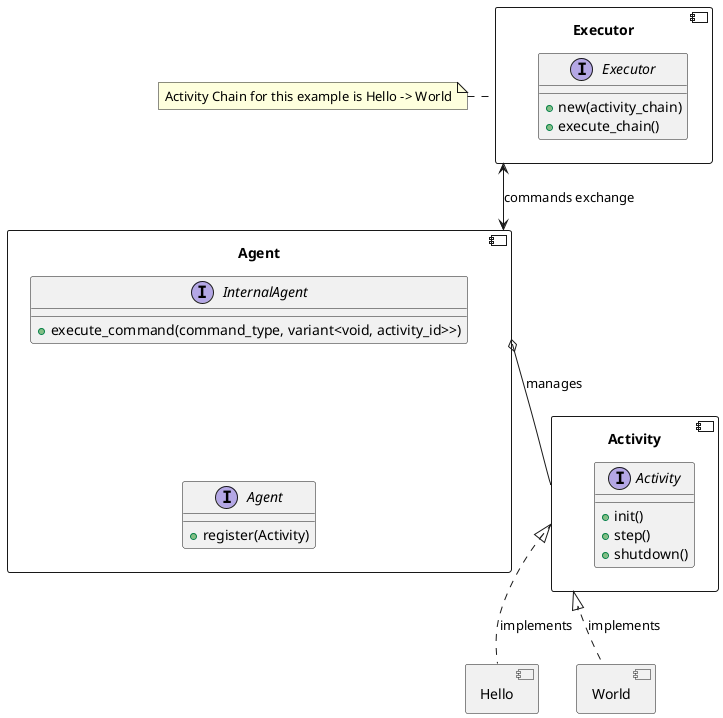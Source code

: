 @startuml

component "Agent" {

    interface Agent {
        + register(Activity)
    }

    interface InternalAgent {
        + execute_command(command_type, variant<void, activity_id>>)
    }

    InternalAgent -[hidden]-> Agent
}

component "Executor" {
   interface Executor {
        + new(activity_chain)
        + execute_chain()
    }
}

    note left of Executor
        Activity Chain for this example is Hello -> World
    end note

component "Activity" {
   interface Activity {
        + init()
        + step()
        + shutdown()
    }
}

component "Hello" {

}
component "World" {

}


Agent <-up-> Executor: "commands exchange"

Agent o-- Activity : "manages"
Activity <|.. Hello : "implements"
Activity <|.. World : "implements"

@enduml

